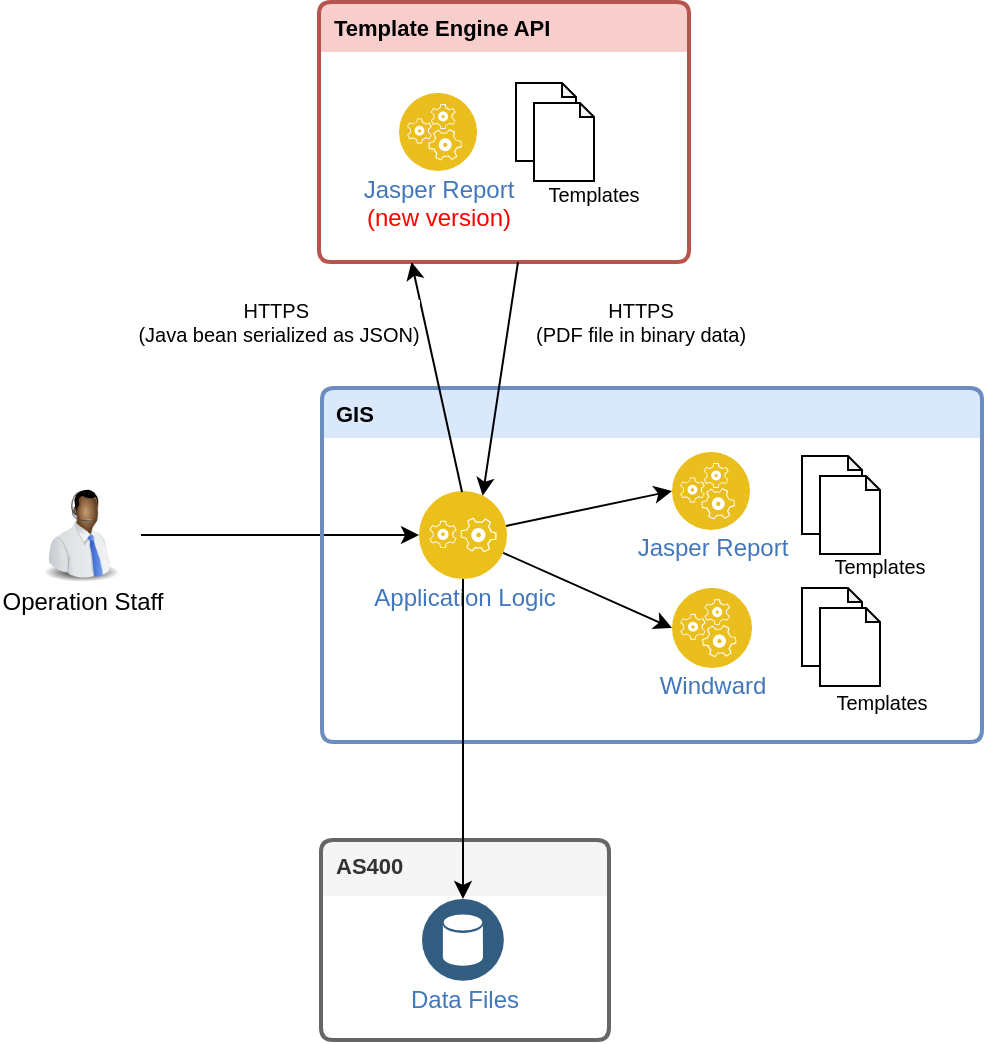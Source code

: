 <mxfile version="10.8.0" type="github"><diagram id="36_b9mWhC32pY6r_3r3T" name="Page-1"><mxGraphModel dx="1394" dy="796" grid="1" gridSize="10" guides="1" tooltips="1" connect="1" arrows="1" fold="1" page="1" pageScale="1" pageWidth="850" pageHeight="1100" math="0" shadow="0"><root><mxCell id="0"/><mxCell id="1" parent="0"/><mxCell id="Rmpk61K3BxjS84GOLgx6-4" value="&lt;b style=&quot;font-size: 11px&quot;&gt;&lt;font style=&quot;font-size: 11px&quot;&gt;AS400&amp;nbsp;&lt;/font&gt;&lt;/b&gt;" style="swimlane;fontStyle=0;horizontal=1;collapsible=0;startSize=28;swimlaneLine=0;swimlaneFillColor=none;fillColor=#f5f5f5;rounded=1;whiteSpace=wrap;html=1;absoluteArcSize=1;arcSize=12;strokeColor=#666666;fontColor=#333333;verticalAlign=top;align=left;spacingLeft=5;dashed=0;strokeWidth=2;shadow=0;fontSize=11;" vertex="1" parent="1"><mxGeometry x="291.5" y="459" width="144" height="100" as="geometry"/></mxCell><mxCell id="Rmpk61K3BxjS84GOLgx6-5" value="Data Files" style="aspect=fixed;perimeter=ellipsePerimeter;html=1;align=center;shadow=0;dashed=0;fontColor=#4277BB;labelBackgroundColor=#ffffff;fontSize=12;spacingTop=-5;image;image=img/lib/ibm/data/data_services.svg;strokeColor=#0000CC;strokeWidth=1;" vertex="1" parent="Rmpk61K3BxjS84GOLgx6-4"><mxGeometry x="50.5" y="29.5" width="41" height="41" as="geometry"/></mxCell><mxCell id="Rmpk61K3BxjS84GOLgx6-10" style="edgeStyle=orthogonalEdgeStyle;rounded=0;orthogonalLoop=1;jettySize=auto;html=1;entryX=0;entryY=0.5;entryDx=0;entryDy=0;" edge="1" parent="1" source="Rmpk61K3BxjS84GOLgx6-9" target="Rmpk61K3BxjS84GOLgx6-15"><mxGeometry relative="1" as="geometry"><mxPoint x="334.5" y="284" as="targetPoint"/></mxGeometry></mxCell><mxCell id="Rmpk61K3BxjS84GOLgx6-9" value="Operation Staff" style="image;html=1;labelBackgroundColor=#ffffff;image=img/lib/clip_art/people/Telesales_Man_Black_128x128.png;spacingTop=-5;" vertex="1" parent="1"><mxGeometry x="141.5" y="282.5" width="60" height="48" as="geometry"/></mxCell><mxCell id="Rmpk61K3BxjS84GOLgx6-11" value="&lt;b style=&quot;font-size: 11px&quot;&gt;&lt;font style=&quot;font-size: 11px&quot;&gt;GIS&lt;/font&gt;&lt;/b&gt;" style="swimlane;fontStyle=0;horizontal=1;collapsible=0;startSize=25;swimlaneLine=0;swimlaneFillColor=none;fillColor=#dae8fc;rounded=1;whiteSpace=wrap;html=1;absoluteArcSize=1;arcSize=12;strokeColor=#6c8ebf;verticalAlign=top;align=left;spacingLeft=5;dashed=0;strokeWidth=2;shadow=0;fontSize=11;" vertex="1" parent="1"><mxGeometry x="292" y="233" width="330" height="177" as="geometry"/></mxCell><mxCell id="Rmpk61K3BxjS84GOLgx6-25" style="rounded=0;orthogonalLoop=1;jettySize=auto;html=1;entryX=0;entryY=0.5;entryDx=0;entryDy=0;fontSize=10;" edge="1" parent="Rmpk61K3BxjS84GOLgx6-11" source="Rmpk61K3BxjS84GOLgx6-15" target="Rmpk61K3BxjS84GOLgx6-14"><mxGeometry relative="1" as="geometry"/></mxCell><mxCell id="Rmpk61K3BxjS84GOLgx6-15" value="Application Logic" style="aspect=fixed;perimeter=ellipsePerimeter;html=1;align=center;shadow=0;dashed=0;fontColor=#4277BB;labelBackgroundColor=#ffffff;fontSize=12;spacingTop=-5;image;image=img/lib/ibm/applications/application_logic.svg;" vertex="1" parent="Rmpk61K3BxjS84GOLgx6-11"><mxGeometry x="48.5" y="51.5" width="44" height="44" as="geometry"/></mxCell><mxCell id="Rmpk61K3BxjS84GOLgx6-13" value="Windward" style="aspect=fixed;perimeter=ellipsePerimeter;html=1;align=center;shadow=0;dashed=0;fontColor=#4277BB;labelBackgroundColor=#ffffff;fontSize=12;spacingTop=-5;image;image=img/lib/ibm/applications/runtime_services.svg;" vertex="1" parent="Rmpk61K3BxjS84GOLgx6-11"><mxGeometry x="175" y="100" width="40" height="40" as="geometry"/></mxCell><mxCell id="Rmpk61K3BxjS84GOLgx6-14" value="Jasper Report" style="aspect=fixed;perimeter=ellipsePerimeter;html=1;align=center;shadow=0;dashed=0;fontColor=#4277BB;labelBackgroundColor=#ffffff;fontSize=12;spacingTop=-5;image;image=img/lib/ibm/applications/runtime_services.svg;" vertex="1" parent="Rmpk61K3BxjS84GOLgx6-11"><mxGeometry x="175" y="32" width="39" height="39" as="geometry"/></mxCell><mxCell id="Rmpk61K3BxjS84GOLgx6-19" value="" style="group" vertex="1" connectable="0" parent="Rmpk61K3BxjS84GOLgx6-11"><mxGeometry x="240" y="34" width="39" height="49" as="geometry"/></mxCell><mxCell id="Rmpk61K3BxjS84GOLgx6-17" value="" style="shape=note;whiteSpace=wrap;html=1;backgroundOutline=1;darkOpacity=0.05;shadow=0;size=7;fontSize=10;" vertex="1" parent="Rmpk61K3BxjS84GOLgx6-19"><mxGeometry width="30" height="39" as="geometry"/></mxCell><mxCell id="Rmpk61K3BxjS84GOLgx6-18" value="" style="shape=note;whiteSpace=wrap;html=1;backgroundOutline=1;darkOpacity=0.05;shadow=0;size=7;fontSize=10;" vertex="1" parent="Rmpk61K3BxjS84GOLgx6-19"><mxGeometry x="9" y="10" width="30" height="39" as="geometry"/></mxCell><mxCell id="Rmpk61K3BxjS84GOLgx6-20" value="" style="group" vertex="1" connectable="0" parent="Rmpk61K3BxjS84GOLgx6-11"><mxGeometry x="240" y="100" width="39" height="49" as="geometry"/></mxCell><mxCell id="Rmpk61K3BxjS84GOLgx6-21" value="" style="shape=note;whiteSpace=wrap;html=1;backgroundOutline=1;darkOpacity=0.05;shadow=0;size=7;fontSize=10;" vertex="1" parent="Rmpk61K3BxjS84GOLgx6-20"><mxGeometry width="30" height="39" as="geometry"/></mxCell><mxCell id="Rmpk61K3BxjS84GOLgx6-22" value="" style="shape=note;whiteSpace=wrap;html=1;backgroundOutline=1;darkOpacity=0.05;shadow=0;size=7;fontSize=10;" vertex="1" parent="Rmpk61K3BxjS84GOLgx6-20"><mxGeometry x="9" y="10" width="30" height="39" as="geometry"/></mxCell><mxCell id="Rmpk61K3BxjS84GOLgx6-23" value="Templates" style="text;html=1;strokeColor=none;fillColor=none;align=center;verticalAlign=middle;whiteSpace=wrap;rounded=0;shadow=0;fontSize=10;" vertex="1" parent="Rmpk61K3BxjS84GOLgx6-11"><mxGeometry x="259" y="79" width="40" height="20" as="geometry"/></mxCell><mxCell id="Rmpk61K3BxjS84GOLgx6-24" value="Templates" style="text;html=1;strokeColor=none;fillColor=none;align=center;verticalAlign=middle;whiteSpace=wrap;rounded=0;shadow=0;fontSize=10;" vertex="1" parent="Rmpk61K3BxjS84GOLgx6-11"><mxGeometry x="260" y="147" width="40" height="20" as="geometry"/></mxCell><mxCell id="Rmpk61K3BxjS84GOLgx6-26" style="rounded=0;orthogonalLoop=1;jettySize=auto;html=1;entryX=0;entryY=0.5;entryDx=0;entryDy=0;fontSize=10;" edge="1" parent="Rmpk61K3BxjS84GOLgx6-11" source="Rmpk61K3BxjS84GOLgx6-15" target="Rmpk61K3BxjS84GOLgx6-13"><mxGeometry relative="1" as="geometry"><mxPoint x="102.065" y="79.146" as="sourcePoint"/><mxPoint x="185" y="62" as="targetPoint"/></mxGeometry></mxCell><mxCell id="Rmpk61K3BxjS84GOLgx6-8" style="edgeStyle=orthogonalEdgeStyle;rounded=0;orthogonalLoop=1;jettySize=auto;html=1;entryX=0.5;entryY=0;entryDx=0;entryDy=0;" edge="1" parent="1" source="Rmpk61K3BxjS84GOLgx6-15" target="Rmpk61K3BxjS84GOLgx6-5"><mxGeometry relative="1" as="geometry"><mxPoint x="360.5" y="329" as="sourcePoint"/></mxGeometry></mxCell><mxCell id="Rmpk61K3BxjS84GOLgx6-27" value="&lt;b&gt;Template Engine API&lt;/b&gt;" style="swimlane;fontStyle=0;horizontal=1;collapsible=0;startSize=25;swimlaneLine=0;swimlaneFillColor=none;fillColor=#f8cecc;rounded=1;whiteSpace=wrap;html=1;absoluteArcSize=1;arcSize=12;strokeColor=#b85450;verticalAlign=top;align=left;spacingLeft=5;dashed=0;strokeWidth=2;shadow=0;fontSize=11;" vertex="1" parent="1"><mxGeometry x="290.5" y="40" width="185" height="130" as="geometry"/></mxCell><mxCell id="Rmpk61K3BxjS84GOLgx6-31" value="Jasper Report&lt;font color=&quot;#ff0000&quot;&gt;&lt;br&gt;(new version)&lt;/font&gt;&lt;br&gt;" style="aspect=fixed;perimeter=ellipsePerimeter;html=1;align=center;shadow=0;dashed=0;fontColor=#4277BB;labelBackgroundColor=#ffffff;fontSize=12;spacingTop=-5;image;image=img/lib/ibm/applications/runtime_services.svg;" vertex="1" parent="Rmpk61K3BxjS84GOLgx6-27"><mxGeometry x="40" y="45.5" width="39" height="39" as="geometry"/></mxCell><mxCell id="Rmpk61K3BxjS84GOLgx6-32" value="" style="group" vertex="1" connectable="0" parent="Rmpk61K3BxjS84GOLgx6-27"><mxGeometry x="98.5" y="40.5" width="39" height="49" as="geometry"/></mxCell><mxCell id="Rmpk61K3BxjS84GOLgx6-33" value="" style="shape=note;whiteSpace=wrap;html=1;backgroundOutline=1;darkOpacity=0.05;shadow=0;size=7;fontSize=10;" vertex="1" parent="Rmpk61K3BxjS84GOLgx6-32"><mxGeometry width="30" height="39" as="geometry"/></mxCell><mxCell id="Rmpk61K3BxjS84GOLgx6-34" value="" style="shape=note;whiteSpace=wrap;html=1;backgroundOutline=1;darkOpacity=0.05;shadow=0;size=7;fontSize=10;" vertex="1" parent="Rmpk61K3BxjS84GOLgx6-32"><mxGeometry x="9" y="10" width="30" height="39" as="geometry"/></mxCell><mxCell id="Rmpk61K3BxjS84GOLgx6-38" value="Templates" style="text;html=1;strokeColor=none;fillColor=none;align=center;verticalAlign=middle;whiteSpace=wrap;rounded=0;shadow=0;fontSize=10;" vertex="1" parent="Rmpk61K3BxjS84GOLgx6-27"><mxGeometry x="117.5" y="85.5" width="40" height="20" as="geometry"/></mxCell><mxCell id="Rmpk61K3BxjS84GOLgx6-41" style="edgeStyle=none;rounded=0;orthogonalLoop=1;jettySize=auto;html=1;fontSize=10;entryX=0.25;entryY=1;entryDx=0;entryDy=0;" edge="1" parent="1" target="Rmpk61K3BxjS84GOLgx6-27"><mxGeometry relative="1" as="geometry"><mxPoint x="362" y="170" as="targetPoint"/><mxPoint x="362" y="285" as="sourcePoint"/></mxGeometry></mxCell><mxCell id="Rmpk61K3BxjS84GOLgx6-44" value="HTTPS&amp;nbsp;&lt;br&gt;(Java bean serialized as JSON)" style="text;html=1;resizable=0;points=[];align=center;verticalAlign=middle;labelBackgroundColor=#ffffff;fontSize=10;" vertex="1" connectable="0" parent="Rmpk61K3BxjS84GOLgx6-41"><mxGeometry x="0.389" y="-1" relative="1" as="geometry"><mxPoint x="-75.5" y="-4.5" as="offset"/></mxGeometry></mxCell><mxCell id="Rmpk61K3BxjS84GOLgx6-45" style="edgeStyle=none;rounded=0;orthogonalLoop=1;jettySize=auto;html=1;fontSize=10;entryX=0.75;entryY=0;entryDx=0;entryDy=0;" edge="1" parent="1" target="Rmpk61K3BxjS84GOLgx6-15"><mxGeometry relative="1" as="geometry"><mxPoint x="450" y="190" as="targetPoint"/><mxPoint x="390" y="170" as="sourcePoint"/></mxGeometry></mxCell><mxCell id="Rmpk61K3BxjS84GOLgx6-46" value="HTTPS&lt;br&gt;(PDF file in binary data)&lt;br&gt;" style="text;html=1;resizable=0;points=[];align=center;verticalAlign=middle;labelBackgroundColor=#ffffff;fontSize=10;" vertex="1" connectable="0" parent="Rmpk61K3BxjS84GOLgx6-45"><mxGeometry x="0.389" y="-1" relative="1" as="geometry"><mxPoint x="73.5" y="-51" as="offset"/></mxGeometry></mxCell></root></mxGraphModel></diagram></mxfile>